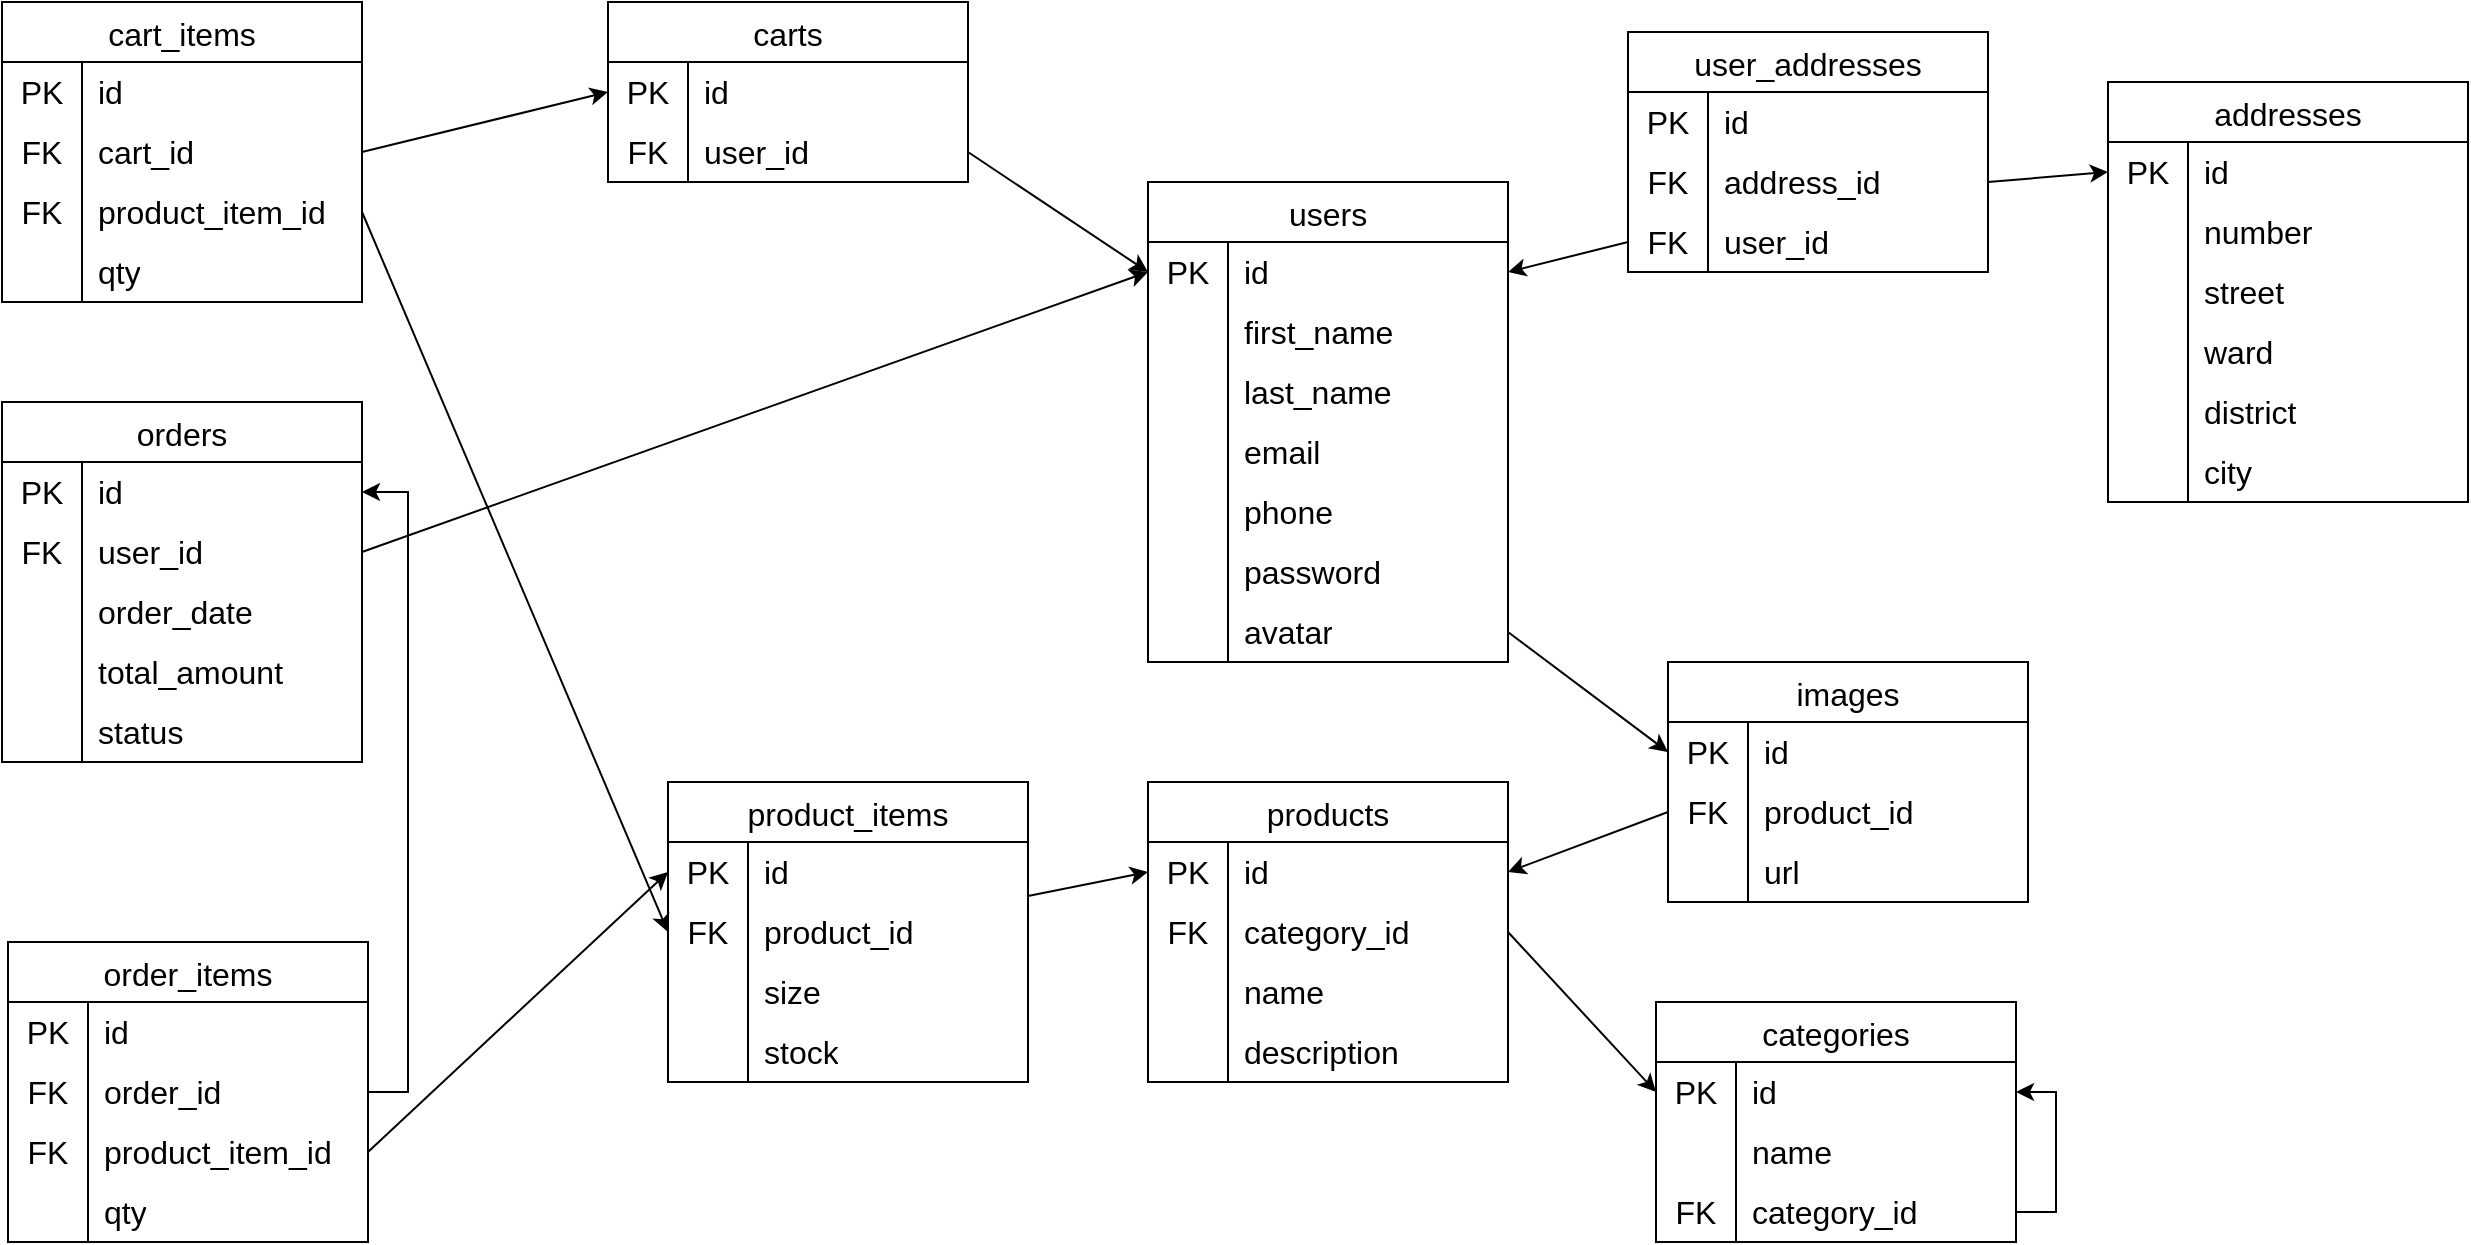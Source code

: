 <mxfile version="21.1.2" type="device">
  <diagram id="C5RBs43oDa-KdzZeNtuy" name="tiemgiaycusaigon-db">
    <mxGraphModel dx="2245" dy="828" grid="1" gridSize="10" guides="1" tooltips="1" connect="1" arrows="1" fold="1" page="1" pageScale="1" pageWidth="827" pageHeight="1169" math="0" shadow="0">
      <root>
        <mxCell id="WIyWlLk6GJQsqaUBKTNV-0" />
        <mxCell id="WIyWlLk6GJQsqaUBKTNV-1" parent="WIyWlLk6GJQsqaUBKTNV-0" />
        <mxCell id="zSzd6m9CLMh4Pw_C3AH2-0" value="users" style="shape=table;startSize=30;container=1;collapsible=0;childLayout=tableLayout;fixedRows=1;rowLines=0;fontStyle=0;strokeColor=default;fontSize=16;" parent="WIyWlLk6GJQsqaUBKTNV-1" vertex="1">
          <mxGeometry x="160" y="150" width="180" height="240" as="geometry" />
        </mxCell>
        <mxCell id="zSzd6m9CLMh4Pw_C3AH2-1" value="" style="shape=tableRow;horizontal=0;startSize=0;swimlaneHead=0;swimlaneBody=0;top=0;left=0;bottom=0;right=0;collapsible=0;dropTarget=0;fillColor=none;points=[[0,0.5],[1,0.5]];portConstraint=eastwest;strokeColor=inherit;fontSize=16;" parent="zSzd6m9CLMh4Pw_C3AH2-0" vertex="1">
          <mxGeometry y="30" width="180" height="30" as="geometry" />
        </mxCell>
        <mxCell id="zSzd6m9CLMh4Pw_C3AH2-2" value="PK" style="shape=partialRectangle;html=1;whiteSpace=wrap;connectable=0;fillColor=none;top=0;left=0;bottom=0;right=0;overflow=hidden;pointerEvents=1;strokeColor=inherit;fontSize=16;" parent="zSzd6m9CLMh4Pw_C3AH2-1" vertex="1">
          <mxGeometry width="40" height="30" as="geometry">
            <mxRectangle width="40" height="30" as="alternateBounds" />
          </mxGeometry>
        </mxCell>
        <mxCell id="zSzd6m9CLMh4Pw_C3AH2-3" value="id" style="shape=partialRectangle;html=1;whiteSpace=wrap;connectable=0;fillColor=none;top=0;left=0;bottom=0;right=0;align=left;spacingLeft=6;overflow=hidden;strokeColor=inherit;fontSize=16;" parent="zSzd6m9CLMh4Pw_C3AH2-1" vertex="1">
          <mxGeometry x="40" width="140" height="30" as="geometry">
            <mxRectangle width="140" height="30" as="alternateBounds" />
          </mxGeometry>
        </mxCell>
        <mxCell id="zSzd6m9CLMh4Pw_C3AH2-4" value="" style="shape=tableRow;horizontal=0;startSize=0;swimlaneHead=0;swimlaneBody=0;top=0;left=0;bottom=0;right=0;collapsible=0;dropTarget=0;fillColor=none;points=[[0,0.5],[1,0.5]];portConstraint=eastwest;strokeColor=inherit;fontSize=16;" parent="zSzd6m9CLMh4Pw_C3AH2-0" vertex="1">
          <mxGeometry y="60" width="180" height="30" as="geometry" />
        </mxCell>
        <mxCell id="zSzd6m9CLMh4Pw_C3AH2-5" value="" style="shape=partialRectangle;html=1;whiteSpace=wrap;connectable=0;fillColor=none;top=0;left=0;bottom=0;right=0;overflow=hidden;strokeColor=inherit;fontSize=16;" parent="zSzd6m9CLMh4Pw_C3AH2-4" vertex="1">
          <mxGeometry width="40" height="30" as="geometry">
            <mxRectangle width="40" height="30" as="alternateBounds" />
          </mxGeometry>
        </mxCell>
        <mxCell id="zSzd6m9CLMh4Pw_C3AH2-6" value="first_name" style="shape=partialRectangle;html=1;whiteSpace=wrap;connectable=0;fillColor=none;top=0;left=0;bottom=0;right=0;align=left;spacingLeft=6;overflow=hidden;strokeColor=inherit;fontSize=16;" parent="zSzd6m9CLMh4Pw_C3AH2-4" vertex="1">
          <mxGeometry x="40" width="140" height="30" as="geometry">
            <mxRectangle width="140" height="30" as="alternateBounds" />
          </mxGeometry>
        </mxCell>
        <mxCell id="zSzd6m9CLMh4Pw_C3AH2-7" value="" style="shape=tableRow;horizontal=0;startSize=0;swimlaneHead=0;swimlaneBody=0;top=0;left=0;bottom=0;right=0;collapsible=0;dropTarget=0;fillColor=none;points=[[0,0.5],[1,0.5]];portConstraint=eastwest;strokeColor=inherit;fontSize=16;" parent="zSzd6m9CLMh4Pw_C3AH2-0" vertex="1">
          <mxGeometry y="90" width="180" height="30" as="geometry" />
        </mxCell>
        <mxCell id="zSzd6m9CLMh4Pw_C3AH2-8" value="" style="shape=partialRectangle;html=1;whiteSpace=wrap;connectable=0;fillColor=none;top=0;left=0;bottom=0;right=0;overflow=hidden;strokeColor=inherit;fontSize=16;" parent="zSzd6m9CLMh4Pw_C3AH2-7" vertex="1">
          <mxGeometry width="40" height="30" as="geometry">
            <mxRectangle width="40" height="30" as="alternateBounds" />
          </mxGeometry>
        </mxCell>
        <mxCell id="zSzd6m9CLMh4Pw_C3AH2-9" value="last_name" style="shape=partialRectangle;html=1;whiteSpace=wrap;connectable=0;fillColor=none;top=0;left=0;bottom=0;right=0;align=left;spacingLeft=6;overflow=hidden;strokeColor=inherit;fontSize=16;" parent="zSzd6m9CLMh4Pw_C3AH2-7" vertex="1">
          <mxGeometry x="40" width="140" height="30" as="geometry">
            <mxRectangle width="140" height="30" as="alternateBounds" />
          </mxGeometry>
        </mxCell>
        <mxCell id="zSzd6m9CLMh4Pw_C3AH2-13" value="" style="shape=tableRow;horizontal=0;startSize=0;swimlaneHead=0;swimlaneBody=0;top=0;left=0;bottom=0;right=0;collapsible=0;dropTarget=0;fillColor=none;points=[[0,0.5],[1,0.5]];portConstraint=eastwest;strokeColor=inherit;fontSize=16;" parent="zSzd6m9CLMh4Pw_C3AH2-0" vertex="1">
          <mxGeometry y="120" width="180" height="30" as="geometry" />
        </mxCell>
        <mxCell id="zSzd6m9CLMh4Pw_C3AH2-14" value="" style="shape=partialRectangle;html=1;whiteSpace=wrap;connectable=0;fillColor=none;top=0;left=0;bottom=0;right=0;overflow=hidden;strokeColor=inherit;fontSize=16;" parent="zSzd6m9CLMh4Pw_C3AH2-13" vertex="1">
          <mxGeometry width="40" height="30" as="geometry">
            <mxRectangle width="40" height="30" as="alternateBounds" />
          </mxGeometry>
        </mxCell>
        <mxCell id="zSzd6m9CLMh4Pw_C3AH2-15" value="email" style="shape=partialRectangle;html=1;whiteSpace=wrap;connectable=0;fillColor=none;top=0;left=0;bottom=0;right=0;align=left;spacingLeft=6;overflow=hidden;strokeColor=inherit;fontSize=16;" parent="zSzd6m9CLMh4Pw_C3AH2-13" vertex="1">
          <mxGeometry x="40" width="140" height="30" as="geometry">
            <mxRectangle width="140" height="30" as="alternateBounds" />
          </mxGeometry>
        </mxCell>
        <mxCell id="zSzd6m9CLMh4Pw_C3AH2-19" value="" style="shape=tableRow;horizontal=0;startSize=0;swimlaneHead=0;swimlaneBody=0;top=0;left=0;bottom=0;right=0;collapsible=0;dropTarget=0;fillColor=none;points=[[0,0.5],[1,0.5]];portConstraint=eastwest;strokeColor=inherit;fontSize=16;" parent="zSzd6m9CLMh4Pw_C3AH2-0" vertex="1">
          <mxGeometry y="150" width="180" height="30" as="geometry" />
        </mxCell>
        <mxCell id="zSzd6m9CLMh4Pw_C3AH2-20" value="" style="shape=partialRectangle;html=1;whiteSpace=wrap;connectable=0;fillColor=none;top=0;left=0;bottom=0;right=0;overflow=hidden;strokeColor=inherit;fontSize=16;" parent="zSzd6m9CLMh4Pw_C3AH2-19" vertex="1">
          <mxGeometry width="40" height="30" as="geometry">
            <mxRectangle width="40" height="30" as="alternateBounds" />
          </mxGeometry>
        </mxCell>
        <mxCell id="zSzd6m9CLMh4Pw_C3AH2-21" value="phone" style="shape=partialRectangle;html=1;whiteSpace=wrap;connectable=0;fillColor=none;top=0;left=0;bottom=0;right=0;align=left;spacingLeft=6;overflow=hidden;strokeColor=inherit;fontSize=16;" parent="zSzd6m9CLMh4Pw_C3AH2-19" vertex="1">
          <mxGeometry x="40" width="140" height="30" as="geometry">
            <mxRectangle width="140" height="30" as="alternateBounds" />
          </mxGeometry>
        </mxCell>
        <mxCell id="zSzd6m9CLMh4Pw_C3AH2-16" value="" style="shape=tableRow;horizontal=0;startSize=0;swimlaneHead=0;swimlaneBody=0;top=0;left=0;bottom=0;right=0;collapsible=0;dropTarget=0;fillColor=none;points=[[0,0.5],[1,0.5]];portConstraint=eastwest;strokeColor=inherit;fontSize=16;" parent="zSzd6m9CLMh4Pw_C3AH2-0" vertex="1">
          <mxGeometry y="180" width="180" height="30" as="geometry" />
        </mxCell>
        <mxCell id="zSzd6m9CLMh4Pw_C3AH2-17" value="" style="shape=partialRectangle;html=1;whiteSpace=wrap;connectable=0;fillColor=none;top=0;left=0;bottom=0;right=0;overflow=hidden;strokeColor=inherit;fontSize=16;" parent="zSzd6m9CLMh4Pw_C3AH2-16" vertex="1">
          <mxGeometry width="40" height="30" as="geometry">
            <mxRectangle width="40" height="30" as="alternateBounds" />
          </mxGeometry>
        </mxCell>
        <mxCell id="zSzd6m9CLMh4Pw_C3AH2-18" value="password" style="shape=partialRectangle;html=1;whiteSpace=wrap;connectable=0;fillColor=none;top=0;left=0;bottom=0;right=0;align=left;spacingLeft=6;overflow=hidden;strokeColor=inherit;fontSize=16;" parent="zSzd6m9CLMh4Pw_C3AH2-16" vertex="1">
          <mxGeometry x="40" width="140" height="30" as="geometry">
            <mxRectangle width="140" height="30" as="alternateBounds" />
          </mxGeometry>
        </mxCell>
        <mxCell id="UZ-92tRxNjhwrNRrTHZ9-38" value="" style="shape=tableRow;horizontal=0;startSize=0;swimlaneHead=0;swimlaneBody=0;top=0;left=0;bottom=0;right=0;collapsible=0;dropTarget=0;fillColor=none;points=[[0,0.5],[1,0.5]];portConstraint=eastwest;strokeColor=inherit;fontSize=16;" vertex="1" parent="zSzd6m9CLMh4Pw_C3AH2-0">
          <mxGeometry y="210" width="180" height="30" as="geometry" />
        </mxCell>
        <mxCell id="UZ-92tRxNjhwrNRrTHZ9-39" value="" style="shape=partialRectangle;html=1;whiteSpace=wrap;connectable=0;fillColor=none;top=0;left=0;bottom=0;right=0;overflow=hidden;strokeColor=inherit;fontSize=16;" vertex="1" parent="UZ-92tRxNjhwrNRrTHZ9-38">
          <mxGeometry width="40" height="30" as="geometry">
            <mxRectangle width="40" height="30" as="alternateBounds" />
          </mxGeometry>
        </mxCell>
        <mxCell id="UZ-92tRxNjhwrNRrTHZ9-40" value="avatar" style="shape=partialRectangle;html=1;whiteSpace=wrap;connectable=0;fillColor=none;top=0;left=0;bottom=0;right=0;align=left;spacingLeft=6;overflow=hidden;strokeColor=inherit;fontSize=16;" vertex="1" parent="UZ-92tRxNjhwrNRrTHZ9-38">
          <mxGeometry x="40" width="140" height="30" as="geometry">
            <mxRectangle width="140" height="30" as="alternateBounds" />
          </mxGeometry>
        </mxCell>
        <mxCell id="zSzd6m9CLMh4Pw_C3AH2-22" value="addresses" style="shape=table;startSize=30;container=1;collapsible=0;childLayout=tableLayout;fixedRows=1;rowLines=0;fontStyle=0;strokeColor=default;fontSize=16;" parent="WIyWlLk6GJQsqaUBKTNV-1" vertex="1">
          <mxGeometry x="640" y="100" width="180" height="210" as="geometry" />
        </mxCell>
        <mxCell id="zSzd6m9CLMh4Pw_C3AH2-23" value="" style="shape=tableRow;horizontal=0;startSize=0;swimlaneHead=0;swimlaneBody=0;top=0;left=0;bottom=0;right=0;collapsible=0;dropTarget=0;fillColor=none;points=[[0,0.5],[1,0.5]];portConstraint=eastwest;strokeColor=inherit;fontSize=16;" parent="zSzd6m9CLMh4Pw_C3AH2-22" vertex="1">
          <mxGeometry y="30" width="180" height="30" as="geometry" />
        </mxCell>
        <mxCell id="zSzd6m9CLMh4Pw_C3AH2-24" value="PK" style="shape=partialRectangle;html=1;whiteSpace=wrap;connectable=0;fillColor=none;top=0;left=0;bottom=0;right=0;overflow=hidden;pointerEvents=1;strokeColor=inherit;fontSize=16;" parent="zSzd6m9CLMh4Pw_C3AH2-23" vertex="1">
          <mxGeometry width="40" height="30" as="geometry">
            <mxRectangle width="40" height="30" as="alternateBounds" />
          </mxGeometry>
        </mxCell>
        <mxCell id="zSzd6m9CLMh4Pw_C3AH2-25" value="id" style="shape=partialRectangle;html=1;whiteSpace=wrap;connectable=0;fillColor=none;top=0;left=0;bottom=0;right=0;align=left;spacingLeft=6;overflow=hidden;strokeColor=inherit;fontSize=16;" parent="zSzd6m9CLMh4Pw_C3AH2-23" vertex="1">
          <mxGeometry x="40" width="140" height="30" as="geometry">
            <mxRectangle width="140" height="30" as="alternateBounds" />
          </mxGeometry>
        </mxCell>
        <mxCell id="zSzd6m9CLMh4Pw_C3AH2-26" value="" style="shape=tableRow;horizontal=0;startSize=0;swimlaneHead=0;swimlaneBody=0;top=0;left=0;bottom=0;right=0;collapsible=0;dropTarget=0;fillColor=none;points=[[0,0.5],[1,0.5]];portConstraint=eastwest;strokeColor=inherit;fontSize=16;" parent="zSzd6m9CLMh4Pw_C3AH2-22" vertex="1">
          <mxGeometry y="60" width="180" height="30" as="geometry" />
        </mxCell>
        <mxCell id="zSzd6m9CLMh4Pw_C3AH2-27" value="" style="shape=partialRectangle;html=1;whiteSpace=wrap;connectable=0;fillColor=none;top=0;left=0;bottom=0;right=0;overflow=hidden;strokeColor=inherit;fontSize=16;" parent="zSzd6m9CLMh4Pw_C3AH2-26" vertex="1">
          <mxGeometry width="40" height="30" as="geometry">
            <mxRectangle width="40" height="30" as="alternateBounds" />
          </mxGeometry>
        </mxCell>
        <mxCell id="zSzd6m9CLMh4Pw_C3AH2-28" value="number" style="shape=partialRectangle;html=1;whiteSpace=wrap;connectable=0;fillColor=none;top=0;left=0;bottom=0;right=0;align=left;spacingLeft=6;overflow=hidden;strokeColor=inherit;fontSize=16;" parent="zSzd6m9CLMh4Pw_C3AH2-26" vertex="1">
          <mxGeometry x="40" width="140" height="30" as="geometry">
            <mxRectangle width="140" height="30" as="alternateBounds" />
          </mxGeometry>
        </mxCell>
        <mxCell id="zSzd6m9CLMh4Pw_C3AH2-29" value="" style="shape=tableRow;horizontal=0;startSize=0;swimlaneHead=0;swimlaneBody=0;top=0;left=0;bottom=0;right=0;collapsible=0;dropTarget=0;fillColor=none;points=[[0,0.5],[1,0.5]];portConstraint=eastwest;strokeColor=inherit;fontSize=16;" parent="zSzd6m9CLMh4Pw_C3AH2-22" vertex="1">
          <mxGeometry y="90" width="180" height="30" as="geometry" />
        </mxCell>
        <mxCell id="zSzd6m9CLMh4Pw_C3AH2-30" value="" style="shape=partialRectangle;html=1;whiteSpace=wrap;connectable=0;fillColor=none;top=0;left=0;bottom=0;right=0;overflow=hidden;strokeColor=inherit;fontSize=16;" parent="zSzd6m9CLMh4Pw_C3AH2-29" vertex="1">
          <mxGeometry width="40" height="30" as="geometry">
            <mxRectangle width="40" height="30" as="alternateBounds" />
          </mxGeometry>
        </mxCell>
        <mxCell id="zSzd6m9CLMh4Pw_C3AH2-31" value="street" style="shape=partialRectangle;html=1;whiteSpace=wrap;connectable=0;fillColor=none;top=0;left=0;bottom=0;right=0;align=left;spacingLeft=6;overflow=hidden;strokeColor=inherit;fontSize=16;" parent="zSzd6m9CLMh4Pw_C3AH2-29" vertex="1">
          <mxGeometry x="40" width="140" height="30" as="geometry">
            <mxRectangle width="140" height="30" as="alternateBounds" />
          </mxGeometry>
        </mxCell>
        <mxCell id="zSzd6m9CLMh4Pw_C3AH2-32" value="" style="shape=tableRow;horizontal=0;startSize=0;swimlaneHead=0;swimlaneBody=0;top=0;left=0;bottom=0;right=0;collapsible=0;dropTarget=0;fillColor=none;points=[[0,0.5],[1,0.5]];portConstraint=eastwest;strokeColor=inherit;fontSize=16;" parent="zSzd6m9CLMh4Pw_C3AH2-22" vertex="1">
          <mxGeometry y="120" width="180" height="30" as="geometry" />
        </mxCell>
        <mxCell id="zSzd6m9CLMh4Pw_C3AH2-33" value="" style="shape=partialRectangle;html=1;whiteSpace=wrap;connectable=0;fillColor=none;top=0;left=0;bottom=0;right=0;overflow=hidden;strokeColor=inherit;fontSize=16;" parent="zSzd6m9CLMh4Pw_C3AH2-32" vertex="1">
          <mxGeometry width="40" height="30" as="geometry">
            <mxRectangle width="40" height="30" as="alternateBounds" />
          </mxGeometry>
        </mxCell>
        <mxCell id="zSzd6m9CLMh4Pw_C3AH2-34" value="ward" style="shape=partialRectangle;html=1;whiteSpace=wrap;connectable=0;fillColor=none;top=0;left=0;bottom=0;right=0;align=left;spacingLeft=6;overflow=hidden;strokeColor=inherit;fontSize=16;" parent="zSzd6m9CLMh4Pw_C3AH2-32" vertex="1">
          <mxGeometry x="40" width="140" height="30" as="geometry">
            <mxRectangle width="140" height="30" as="alternateBounds" />
          </mxGeometry>
        </mxCell>
        <mxCell id="zSzd6m9CLMh4Pw_C3AH2-35" value="" style="shape=tableRow;horizontal=0;startSize=0;swimlaneHead=0;swimlaneBody=0;top=0;left=0;bottom=0;right=0;collapsible=0;dropTarget=0;fillColor=none;points=[[0,0.5],[1,0.5]];portConstraint=eastwest;strokeColor=inherit;fontSize=16;" parent="zSzd6m9CLMh4Pw_C3AH2-22" vertex="1">
          <mxGeometry y="150" width="180" height="30" as="geometry" />
        </mxCell>
        <mxCell id="zSzd6m9CLMh4Pw_C3AH2-36" value="" style="shape=partialRectangle;html=1;whiteSpace=wrap;connectable=0;fillColor=none;top=0;left=0;bottom=0;right=0;overflow=hidden;strokeColor=inherit;fontSize=16;" parent="zSzd6m9CLMh4Pw_C3AH2-35" vertex="1">
          <mxGeometry width="40" height="30" as="geometry">
            <mxRectangle width="40" height="30" as="alternateBounds" />
          </mxGeometry>
        </mxCell>
        <mxCell id="zSzd6m9CLMh4Pw_C3AH2-37" value="district" style="shape=partialRectangle;html=1;whiteSpace=wrap;connectable=0;fillColor=none;top=0;left=0;bottom=0;right=0;align=left;spacingLeft=6;overflow=hidden;strokeColor=inherit;fontSize=16;" parent="zSzd6m9CLMh4Pw_C3AH2-35" vertex="1">
          <mxGeometry x="40" width="140" height="30" as="geometry">
            <mxRectangle width="140" height="30" as="alternateBounds" />
          </mxGeometry>
        </mxCell>
        <mxCell id="zSzd6m9CLMh4Pw_C3AH2-38" value="" style="shape=tableRow;horizontal=0;startSize=0;swimlaneHead=0;swimlaneBody=0;top=0;left=0;bottom=0;right=0;collapsible=0;dropTarget=0;fillColor=none;points=[[0,0.5],[1,0.5]];portConstraint=eastwest;strokeColor=inherit;fontSize=16;" parent="zSzd6m9CLMh4Pw_C3AH2-22" vertex="1">
          <mxGeometry y="180" width="180" height="30" as="geometry" />
        </mxCell>
        <mxCell id="zSzd6m9CLMh4Pw_C3AH2-39" value="" style="shape=partialRectangle;html=1;whiteSpace=wrap;connectable=0;fillColor=none;top=0;left=0;bottom=0;right=0;overflow=hidden;strokeColor=inherit;fontSize=16;" parent="zSzd6m9CLMh4Pw_C3AH2-38" vertex="1">
          <mxGeometry width="40" height="30" as="geometry">
            <mxRectangle width="40" height="30" as="alternateBounds" />
          </mxGeometry>
        </mxCell>
        <mxCell id="zSzd6m9CLMh4Pw_C3AH2-40" value="city" style="shape=partialRectangle;html=1;whiteSpace=wrap;connectable=0;fillColor=none;top=0;left=0;bottom=0;right=0;align=left;spacingLeft=6;overflow=hidden;strokeColor=inherit;fontSize=16;" parent="zSzd6m9CLMh4Pw_C3AH2-38" vertex="1">
          <mxGeometry x="40" width="140" height="30" as="geometry">
            <mxRectangle width="140" height="30" as="alternateBounds" />
          </mxGeometry>
        </mxCell>
        <mxCell id="zSzd6m9CLMh4Pw_C3AH2-211" style="edgeStyle=orthogonalEdgeStyle;rounded=0;orthogonalLoop=1;jettySize=auto;html=1;entryX=1;entryY=0.5;entryDx=0;entryDy=0;" parent="WIyWlLk6GJQsqaUBKTNV-1" source="zSzd6m9CLMh4Pw_C3AH2-102" target="zSzd6m9CLMh4Pw_C3AH2-96" edge="1">
          <mxGeometry relative="1" as="geometry">
            <Array as="points">
              <mxPoint x="614" y="665" />
              <mxPoint x="614" y="605" />
            </Array>
          </mxGeometry>
        </mxCell>
        <mxCell id="zSzd6m9CLMh4Pw_C3AH2-44" value="user_addresses" style="shape=table;startSize=30;container=1;collapsible=0;childLayout=tableLayout;fixedRows=1;rowLines=0;fontStyle=0;strokeColor=default;fontSize=16;" parent="WIyWlLk6GJQsqaUBKTNV-1" vertex="1">
          <mxGeometry x="400" y="75" width="180" height="120" as="geometry" />
        </mxCell>
        <mxCell id="zSzd6m9CLMh4Pw_C3AH2-45" value="" style="shape=tableRow;horizontal=0;startSize=0;swimlaneHead=0;swimlaneBody=0;top=0;left=0;bottom=0;right=0;collapsible=0;dropTarget=0;fillColor=none;points=[[0,0.5],[1,0.5]];portConstraint=eastwest;strokeColor=inherit;fontSize=16;" parent="zSzd6m9CLMh4Pw_C3AH2-44" vertex="1">
          <mxGeometry y="30" width="180" height="30" as="geometry" />
        </mxCell>
        <mxCell id="zSzd6m9CLMh4Pw_C3AH2-46" value="PK" style="shape=partialRectangle;html=1;whiteSpace=wrap;connectable=0;fillColor=none;top=0;left=0;bottom=0;right=0;overflow=hidden;pointerEvents=1;strokeColor=inherit;fontSize=16;" parent="zSzd6m9CLMh4Pw_C3AH2-45" vertex="1">
          <mxGeometry width="40" height="30" as="geometry">
            <mxRectangle width="40" height="30" as="alternateBounds" />
          </mxGeometry>
        </mxCell>
        <mxCell id="zSzd6m9CLMh4Pw_C3AH2-47" value="id" style="shape=partialRectangle;html=1;whiteSpace=wrap;connectable=0;fillColor=none;top=0;left=0;bottom=0;right=0;align=left;spacingLeft=6;overflow=hidden;strokeColor=inherit;fontSize=16;" parent="zSzd6m9CLMh4Pw_C3AH2-45" vertex="1">
          <mxGeometry x="40" width="140" height="30" as="geometry">
            <mxRectangle width="140" height="30" as="alternateBounds" />
          </mxGeometry>
        </mxCell>
        <mxCell id="zSzd6m9CLMh4Pw_C3AH2-51" value="" style="shape=tableRow;horizontal=0;startSize=0;swimlaneHead=0;swimlaneBody=0;top=0;left=0;bottom=0;right=0;collapsible=0;dropTarget=0;fillColor=none;points=[[0,0.5],[1,0.5]];portConstraint=eastwest;strokeColor=inherit;fontSize=16;" parent="zSzd6m9CLMh4Pw_C3AH2-44" vertex="1">
          <mxGeometry y="60" width="180" height="30" as="geometry" />
        </mxCell>
        <mxCell id="zSzd6m9CLMh4Pw_C3AH2-52" value="FK" style="shape=partialRectangle;html=1;whiteSpace=wrap;connectable=0;fillColor=none;top=0;left=0;bottom=0;right=0;overflow=hidden;strokeColor=inherit;fontSize=16;" parent="zSzd6m9CLMh4Pw_C3AH2-51" vertex="1">
          <mxGeometry width="40" height="30" as="geometry">
            <mxRectangle width="40" height="30" as="alternateBounds" />
          </mxGeometry>
        </mxCell>
        <mxCell id="zSzd6m9CLMh4Pw_C3AH2-53" value="address_id" style="shape=partialRectangle;html=1;whiteSpace=wrap;connectable=0;fillColor=none;top=0;left=0;bottom=0;right=0;align=left;spacingLeft=6;overflow=hidden;strokeColor=inherit;fontSize=16;" parent="zSzd6m9CLMh4Pw_C3AH2-51" vertex="1">
          <mxGeometry x="40" width="140" height="30" as="geometry">
            <mxRectangle width="140" height="30" as="alternateBounds" />
          </mxGeometry>
        </mxCell>
        <mxCell id="zSzd6m9CLMh4Pw_C3AH2-48" value="" style="shape=tableRow;horizontal=0;startSize=0;swimlaneHead=0;swimlaneBody=0;top=0;left=0;bottom=0;right=0;collapsible=0;dropTarget=0;fillColor=none;points=[[0,0.5],[1,0.5]];portConstraint=eastwest;strokeColor=inherit;fontSize=16;" parent="zSzd6m9CLMh4Pw_C3AH2-44" vertex="1">
          <mxGeometry y="90" width="180" height="30" as="geometry" />
        </mxCell>
        <mxCell id="zSzd6m9CLMh4Pw_C3AH2-49" value="FK" style="shape=partialRectangle;html=1;whiteSpace=wrap;connectable=0;fillColor=none;top=0;left=0;bottom=0;right=0;overflow=hidden;strokeColor=inherit;fontSize=16;" parent="zSzd6m9CLMh4Pw_C3AH2-48" vertex="1">
          <mxGeometry width="40" height="30" as="geometry">
            <mxRectangle width="40" height="30" as="alternateBounds" />
          </mxGeometry>
        </mxCell>
        <mxCell id="zSzd6m9CLMh4Pw_C3AH2-50" value="user_id" style="shape=partialRectangle;html=1;whiteSpace=wrap;connectable=0;fillColor=none;top=0;left=0;bottom=0;right=0;align=left;spacingLeft=6;overflow=hidden;strokeColor=inherit;fontSize=16;" parent="zSzd6m9CLMh4Pw_C3AH2-48" vertex="1">
          <mxGeometry x="40" width="140" height="30" as="geometry">
            <mxRectangle width="140" height="30" as="alternateBounds" />
          </mxGeometry>
        </mxCell>
        <mxCell id="zSzd6m9CLMh4Pw_C3AH2-63" value="carts" style="shape=table;startSize=30;container=1;collapsible=0;childLayout=tableLayout;fixedRows=1;rowLines=0;fontStyle=0;strokeColor=default;fontSize=16;" parent="WIyWlLk6GJQsqaUBKTNV-1" vertex="1">
          <mxGeometry x="-110" y="60" width="180" height="90" as="geometry" />
        </mxCell>
        <mxCell id="zSzd6m9CLMh4Pw_C3AH2-64" value="" style="shape=tableRow;horizontal=0;startSize=0;swimlaneHead=0;swimlaneBody=0;top=0;left=0;bottom=0;right=0;collapsible=0;dropTarget=0;fillColor=none;points=[[0,0.5],[1,0.5]];portConstraint=eastwest;strokeColor=inherit;fontSize=16;" parent="zSzd6m9CLMh4Pw_C3AH2-63" vertex="1">
          <mxGeometry y="30" width="180" height="30" as="geometry" />
        </mxCell>
        <mxCell id="zSzd6m9CLMh4Pw_C3AH2-65" value="PK" style="shape=partialRectangle;html=1;whiteSpace=wrap;connectable=0;fillColor=none;top=0;left=0;bottom=0;right=0;overflow=hidden;pointerEvents=1;strokeColor=inherit;fontSize=16;" parent="zSzd6m9CLMh4Pw_C3AH2-64" vertex="1">
          <mxGeometry width="40" height="30" as="geometry">
            <mxRectangle width="40" height="30" as="alternateBounds" />
          </mxGeometry>
        </mxCell>
        <mxCell id="zSzd6m9CLMh4Pw_C3AH2-66" value="id" style="shape=partialRectangle;html=1;whiteSpace=wrap;connectable=0;fillColor=none;top=0;left=0;bottom=0;right=0;align=left;spacingLeft=6;overflow=hidden;strokeColor=inherit;fontSize=16;" parent="zSzd6m9CLMh4Pw_C3AH2-64" vertex="1">
          <mxGeometry x="40" width="140" height="30" as="geometry">
            <mxRectangle width="140" height="30" as="alternateBounds" />
          </mxGeometry>
        </mxCell>
        <mxCell id="zSzd6m9CLMh4Pw_C3AH2-67" value="" style="shape=tableRow;horizontal=0;startSize=0;swimlaneHead=0;swimlaneBody=0;top=0;left=0;bottom=0;right=0;collapsible=0;dropTarget=0;fillColor=none;points=[[0,0.5],[1,0.5]];portConstraint=eastwest;strokeColor=inherit;fontSize=16;" parent="zSzd6m9CLMh4Pw_C3AH2-63" vertex="1">
          <mxGeometry y="60" width="180" height="30" as="geometry" />
        </mxCell>
        <mxCell id="zSzd6m9CLMh4Pw_C3AH2-68" value="FK" style="shape=partialRectangle;html=1;whiteSpace=wrap;connectable=0;fillColor=none;top=0;left=0;bottom=0;right=0;overflow=hidden;strokeColor=inherit;fontSize=16;" parent="zSzd6m9CLMh4Pw_C3AH2-67" vertex="1">
          <mxGeometry width="40" height="30" as="geometry">
            <mxRectangle width="40" height="30" as="alternateBounds" />
          </mxGeometry>
        </mxCell>
        <mxCell id="zSzd6m9CLMh4Pw_C3AH2-69" value="user_id" style="shape=partialRectangle;html=1;whiteSpace=wrap;connectable=0;fillColor=none;top=0;left=0;bottom=0;right=0;align=left;spacingLeft=6;overflow=hidden;strokeColor=inherit;fontSize=16;" parent="zSzd6m9CLMh4Pw_C3AH2-67" vertex="1">
          <mxGeometry x="40" width="140" height="30" as="geometry">
            <mxRectangle width="140" height="30" as="alternateBounds" />
          </mxGeometry>
        </mxCell>
        <mxCell id="zSzd6m9CLMh4Pw_C3AH2-85" value="cart_items" style="shape=table;startSize=30;container=1;collapsible=0;childLayout=tableLayout;fixedRows=1;rowLines=0;fontStyle=0;strokeColor=default;fontSize=16;" parent="WIyWlLk6GJQsqaUBKTNV-1" vertex="1">
          <mxGeometry x="-413" y="60" width="180" height="150" as="geometry" />
        </mxCell>
        <mxCell id="zSzd6m9CLMh4Pw_C3AH2-86" value="" style="shape=tableRow;horizontal=0;startSize=0;swimlaneHead=0;swimlaneBody=0;top=0;left=0;bottom=0;right=0;collapsible=0;dropTarget=0;fillColor=none;points=[[0,0.5],[1,0.5]];portConstraint=eastwest;strokeColor=inherit;fontSize=16;" parent="zSzd6m9CLMh4Pw_C3AH2-85" vertex="1">
          <mxGeometry y="30" width="180" height="30" as="geometry" />
        </mxCell>
        <mxCell id="zSzd6m9CLMh4Pw_C3AH2-87" value="PK" style="shape=partialRectangle;html=1;whiteSpace=wrap;connectable=0;fillColor=none;top=0;left=0;bottom=0;right=0;overflow=hidden;pointerEvents=1;strokeColor=inherit;fontSize=16;" parent="zSzd6m9CLMh4Pw_C3AH2-86" vertex="1">
          <mxGeometry width="40" height="30" as="geometry">
            <mxRectangle width="40" height="30" as="alternateBounds" />
          </mxGeometry>
        </mxCell>
        <mxCell id="zSzd6m9CLMh4Pw_C3AH2-88" value="id" style="shape=partialRectangle;html=1;whiteSpace=wrap;connectable=0;fillColor=none;top=0;left=0;bottom=0;right=0;align=left;spacingLeft=6;overflow=hidden;strokeColor=inherit;fontSize=16;" parent="zSzd6m9CLMh4Pw_C3AH2-86" vertex="1">
          <mxGeometry x="40" width="140" height="30" as="geometry">
            <mxRectangle width="140" height="30" as="alternateBounds" />
          </mxGeometry>
        </mxCell>
        <mxCell id="zSzd6m9CLMh4Pw_C3AH2-207" value="" style="shape=tableRow;horizontal=0;startSize=0;swimlaneHead=0;swimlaneBody=0;top=0;left=0;bottom=0;right=0;collapsible=0;dropTarget=0;fillColor=none;points=[[0,0.5],[1,0.5]];portConstraint=eastwest;strokeColor=inherit;fontSize=16;" parent="zSzd6m9CLMh4Pw_C3AH2-85" vertex="1">
          <mxGeometry y="60" width="180" height="30" as="geometry" />
        </mxCell>
        <mxCell id="zSzd6m9CLMh4Pw_C3AH2-208" value="FK" style="shape=partialRectangle;html=1;whiteSpace=wrap;connectable=0;fillColor=none;top=0;left=0;bottom=0;right=0;overflow=hidden;strokeColor=inherit;fontSize=16;" parent="zSzd6m9CLMh4Pw_C3AH2-207" vertex="1">
          <mxGeometry width="40" height="30" as="geometry">
            <mxRectangle width="40" height="30" as="alternateBounds" />
          </mxGeometry>
        </mxCell>
        <mxCell id="zSzd6m9CLMh4Pw_C3AH2-209" value="cart_id" style="shape=partialRectangle;html=1;whiteSpace=wrap;connectable=0;fillColor=none;top=0;left=0;bottom=0;right=0;align=left;spacingLeft=6;overflow=hidden;strokeColor=inherit;fontSize=16;" parent="zSzd6m9CLMh4Pw_C3AH2-207" vertex="1">
          <mxGeometry x="40" width="140" height="30" as="geometry">
            <mxRectangle width="140" height="30" as="alternateBounds" />
          </mxGeometry>
        </mxCell>
        <mxCell id="zSzd6m9CLMh4Pw_C3AH2-89" value="" style="shape=tableRow;horizontal=0;startSize=0;swimlaneHead=0;swimlaneBody=0;top=0;left=0;bottom=0;right=0;collapsible=0;dropTarget=0;fillColor=none;points=[[0,0.5],[1,0.5]];portConstraint=eastwest;strokeColor=inherit;fontSize=16;" parent="zSzd6m9CLMh4Pw_C3AH2-85" vertex="1">
          <mxGeometry y="90" width="180" height="30" as="geometry" />
        </mxCell>
        <mxCell id="zSzd6m9CLMh4Pw_C3AH2-90" value="FK" style="shape=partialRectangle;html=1;whiteSpace=wrap;connectable=0;fillColor=none;top=0;left=0;bottom=0;right=0;overflow=hidden;strokeColor=inherit;fontSize=16;" parent="zSzd6m9CLMh4Pw_C3AH2-89" vertex="1">
          <mxGeometry width="40" height="30" as="geometry">
            <mxRectangle width="40" height="30" as="alternateBounds" />
          </mxGeometry>
        </mxCell>
        <mxCell id="zSzd6m9CLMh4Pw_C3AH2-91" value="product_item_id" style="shape=partialRectangle;html=1;whiteSpace=wrap;connectable=0;fillColor=none;top=0;left=0;bottom=0;right=0;align=left;spacingLeft=6;overflow=hidden;strokeColor=inherit;fontSize=16;" parent="zSzd6m9CLMh4Pw_C3AH2-89" vertex="1">
          <mxGeometry x="40" width="140" height="30" as="geometry">
            <mxRectangle width="140" height="30" as="alternateBounds" />
          </mxGeometry>
        </mxCell>
        <mxCell id="zSzd6m9CLMh4Pw_C3AH2-92" value="" style="shape=tableRow;horizontal=0;startSize=0;swimlaneHead=0;swimlaneBody=0;top=0;left=0;bottom=0;right=0;collapsible=0;dropTarget=0;fillColor=none;points=[[0,0.5],[1,0.5]];portConstraint=eastwest;strokeColor=inherit;fontSize=16;" parent="zSzd6m9CLMh4Pw_C3AH2-85" vertex="1">
          <mxGeometry y="120" width="180" height="30" as="geometry" />
        </mxCell>
        <mxCell id="zSzd6m9CLMh4Pw_C3AH2-93" value="" style="shape=partialRectangle;html=1;whiteSpace=wrap;connectable=0;fillColor=none;top=0;left=0;bottom=0;right=0;overflow=hidden;strokeColor=inherit;fontSize=16;" parent="zSzd6m9CLMh4Pw_C3AH2-92" vertex="1">
          <mxGeometry width="40" height="30" as="geometry">
            <mxRectangle width="40" height="30" as="alternateBounds" />
          </mxGeometry>
        </mxCell>
        <mxCell id="zSzd6m9CLMh4Pw_C3AH2-94" value="qty" style="shape=partialRectangle;html=1;whiteSpace=wrap;connectable=0;fillColor=none;top=0;left=0;bottom=0;right=0;align=left;spacingLeft=6;overflow=hidden;strokeColor=inherit;fontSize=16;" parent="zSzd6m9CLMh4Pw_C3AH2-92" vertex="1">
          <mxGeometry x="40" width="140" height="30" as="geometry">
            <mxRectangle width="140" height="30" as="alternateBounds" />
          </mxGeometry>
        </mxCell>
        <mxCell id="zSzd6m9CLMh4Pw_C3AH2-95" value="categories" style="shape=table;startSize=30;container=1;collapsible=0;childLayout=tableLayout;fixedRows=1;rowLines=0;fontStyle=0;strokeColor=default;fontSize=16;" parent="WIyWlLk6GJQsqaUBKTNV-1" vertex="1">
          <mxGeometry x="414" y="560" width="180" height="120" as="geometry" />
        </mxCell>
        <mxCell id="zSzd6m9CLMh4Pw_C3AH2-96" value="" style="shape=tableRow;horizontal=0;startSize=0;swimlaneHead=0;swimlaneBody=0;top=0;left=0;bottom=0;right=0;collapsible=0;dropTarget=0;fillColor=none;points=[[0,0.5],[1,0.5]];portConstraint=eastwest;strokeColor=inherit;fontSize=16;" parent="zSzd6m9CLMh4Pw_C3AH2-95" vertex="1">
          <mxGeometry y="30" width="180" height="30" as="geometry" />
        </mxCell>
        <mxCell id="zSzd6m9CLMh4Pw_C3AH2-97" value="PK" style="shape=partialRectangle;html=1;whiteSpace=wrap;connectable=0;fillColor=none;top=0;left=0;bottom=0;right=0;overflow=hidden;pointerEvents=1;strokeColor=inherit;fontSize=16;" parent="zSzd6m9CLMh4Pw_C3AH2-96" vertex="1">
          <mxGeometry width="40" height="30" as="geometry">
            <mxRectangle width="40" height="30" as="alternateBounds" />
          </mxGeometry>
        </mxCell>
        <mxCell id="zSzd6m9CLMh4Pw_C3AH2-98" value="id" style="shape=partialRectangle;html=1;whiteSpace=wrap;connectable=0;fillColor=none;top=0;left=0;bottom=0;right=0;align=left;spacingLeft=6;overflow=hidden;strokeColor=inherit;fontSize=16;" parent="zSzd6m9CLMh4Pw_C3AH2-96" vertex="1">
          <mxGeometry x="40" width="140" height="30" as="geometry">
            <mxRectangle width="140" height="30" as="alternateBounds" />
          </mxGeometry>
        </mxCell>
        <mxCell id="zSzd6m9CLMh4Pw_C3AH2-99" value="" style="shape=tableRow;horizontal=0;startSize=0;swimlaneHead=0;swimlaneBody=0;top=0;left=0;bottom=0;right=0;collapsible=0;dropTarget=0;fillColor=none;points=[[0,0.5],[1,0.5]];portConstraint=eastwest;strokeColor=inherit;fontSize=16;" parent="zSzd6m9CLMh4Pw_C3AH2-95" vertex="1">
          <mxGeometry y="60" width="180" height="30" as="geometry" />
        </mxCell>
        <mxCell id="zSzd6m9CLMh4Pw_C3AH2-100" value="" style="shape=partialRectangle;html=1;whiteSpace=wrap;connectable=0;fillColor=none;top=0;left=0;bottom=0;right=0;overflow=hidden;strokeColor=inherit;fontSize=16;" parent="zSzd6m9CLMh4Pw_C3AH2-99" vertex="1">
          <mxGeometry width="40" height="30" as="geometry">
            <mxRectangle width="40" height="30" as="alternateBounds" />
          </mxGeometry>
        </mxCell>
        <mxCell id="zSzd6m9CLMh4Pw_C3AH2-101" value="name" style="shape=partialRectangle;html=1;whiteSpace=wrap;connectable=0;fillColor=none;top=0;left=0;bottom=0;right=0;align=left;spacingLeft=6;overflow=hidden;strokeColor=inherit;fontSize=16;" parent="zSzd6m9CLMh4Pw_C3AH2-99" vertex="1">
          <mxGeometry x="40" width="140" height="30" as="geometry">
            <mxRectangle width="140" height="30" as="alternateBounds" />
          </mxGeometry>
        </mxCell>
        <mxCell id="zSzd6m9CLMh4Pw_C3AH2-102" value="" style="shape=tableRow;horizontal=0;startSize=0;swimlaneHead=0;swimlaneBody=0;top=0;left=0;bottom=0;right=0;collapsible=0;dropTarget=0;fillColor=none;points=[[0,0.5],[1,0.5]];portConstraint=eastwest;strokeColor=inherit;fontSize=16;" parent="zSzd6m9CLMh4Pw_C3AH2-95" vertex="1">
          <mxGeometry y="90" width="180" height="30" as="geometry" />
        </mxCell>
        <mxCell id="zSzd6m9CLMh4Pw_C3AH2-103" value="FK" style="shape=partialRectangle;html=1;whiteSpace=wrap;connectable=0;fillColor=none;top=0;left=0;bottom=0;right=0;overflow=hidden;strokeColor=inherit;fontSize=16;" parent="zSzd6m9CLMh4Pw_C3AH2-102" vertex="1">
          <mxGeometry width="40" height="30" as="geometry">
            <mxRectangle width="40" height="30" as="alternateBounds" />
          </mxGeometry>
        </mxCell>
        <mxCell id="zSzd6m9CLMh4Pw_C3AH2-104" value="category_id" style="shape=partialRectangle;html=1;whiteSpace=wrap;connectable=0;fillColor=none;top=0;left=0;bottom=0;right=0;align=left;spacingLeft=6;overflow=hidden;strokeColor=inherit;fontSize=16;" parent="zSzd6m9CLMh4Pw_C3AH2-102" vertex="1">
          <mxGeometry x="40" width="140" height="30" as="geometry">
            <mxRectangle width="140" height="30" as="alternateBounds" />
          </mxGeometry>
        </mxCell>
        <mxCell id="zSzd6m9CLMh4Pw_C3AH2-105" value="products" style="shape=table;startSize=30;container=1;collapsible=0;childLayout=tableLayout;fixedRows=1;rowLines=0;fontStyle=0;strokeColor=default;fontSize=16;" parent="WIyWlLk6GJQsqaUBKTNV-1" vertex="1">
          <mxGeometry x="160" y="450" width="180" height="150" as="geometry" />
        </mxCell>
        <mxCell id="zSzd6m9CLMh4Pw_C3AH2-106" value="" style="shape=tableRow;horizontal=0;startSize=0;swimlaneHead=0;swimlaneBody=0;top=0;left=0;bottom=0;right=0;collapsible=0;dropTarget=0;fillColor=none;points=[[0,0.5],[1,0.5]];portConstraint=eastwest;strokeColor=inherit;fontSize=16;" parent="zSzd6m9CLMh4Pw_C3AH2-105" vertex="1">
          <mxGeometry y="30" width="180" height="30" as="geometry" />
        </mxCell>
        <mxCell id="zSzd6m9CLMh4Pw_C3AH2-107" value="PK" style="shape=partialRectangle;html=1;whiteSpace=wrap;connectable=0;fillColor=none;top=0;left=0;bottom=0;right=0;overflow=hidden;pointerEvents=1;strokeColor=inherit;fontSize=16;" parent="zSzd6m9CLMh4Pw_C3AH2-106" vertex="1">
          <mxGeometry width="40" height="30" as="geometry">
            <mxRectangle width="40" height="30" as="alternateBounds" />
          </mxGeometry>
        </mxCell>
        <mxCell id="zSzd6m9CLMh4Pw_C3AH2-108" value="id" style="shape=partialRectangle;html=1;whiteSpace=wrap;connectable=0;fillColor=none;top=0;left=0;bottom=0;right=0;align=left;spacingLeft=6;overflow=hidden;strokeColor=inherit;fontSize=16;" parent="zSzd6m9CLMh4Pw_C3AH2-106" vertex="1">
          <mxGeometry x="40" width="140" height="30" as="geometry">
            <mxRectangle width="140" height="30" as="alternateBounds" />
          </mxGeometry>
        </mxCell>
        <mxCell id="zSzd6m9CLMh4Pw_C3AH2-112" value="" style="shape=tableRow;horizontal=0;startSize=0;swimlaneHead=0;swimlaneBody=0;top=0;left=0;bottom=0;right=0;collapsible=0;dropTarget=0;fillColor=none;points=[[0,0.5],[1,0.5]];portConstraint=eastwest;strokeColor=inherit;fontSize=16;" parent="zSzd6m9CLMh4Pw_C3AH2-105" vertex="1">
          <mxGeometry y="60" width="180" height="30" as="geometry" />
        </mxCell>
        <mxCell id="zSzd6m9CLMh4Pw_C3AH2-113" value="FK" style="shape=partialRectangle;html=1;whiteSpace=wrap;connectable=0;fillColor=none;top=0;left=0;bottom=0;right=0;overflow=hidden;strokeColor=inherit;fontSize=16;" parent="zSzd6m9CLMh4Pw_C3AH2-112" vertex="1">
          <mxGeometry width="40" height="30" as="geometry">
            <mxRectangle width="40" height="30" as="alternateBounds" />
          </mxGeometry>
        </mxCell>
        <mxCell id="zSzd6m9CLMh4Pw_C3AH2-114" value="category_id" style="shape=partialRectangle;html=1;whiteSpace=wrap;connectable=0;fillColor=none;top=0;left=0;bottom=0;right=0;align=left;spacingLeft=6;overflow=hidden;strokeColor=inherit;fontSize=16;" parent="zSzd6m9CLMh4Pw_C3AH2-112" vertex="1">
          <mxGeometry x="40" width="140" height="30" as="geometry">
            <mxRectangle width="140" height="30" as="alternateBounds" />
          </mxGeometry>
        </mxCell>
        <mxCell id="zSzd6m9CLMh4Pw_C3AH2-145" value="" style="shape=tableRow;horizontal=0;startSize=0;swimlaneHead=0;swimlaneBody=0;top=0;left=0;bottom=0;right=0;collapsible=0;dropTarget=0;fillColor=none;points=[[0,0.5],[1,0.5]];portConstraint=eastwest;strokeColor=inherit;fontSize=16;" parent="zSzd6m9CLMh4Pw_C3AH2-105" vertex="1">
          <mxGeometry y="90" width="180" height="30" as="geometry" />
        </mxCell>
        <mxCell id="zSzd6m9CLMh4Pw_C3AH2-146" value="" style="shape=partialRectangle;html=1;whiteSpace=wrap;connectable=0;fillColor=none;top=0;left=0;bottom=0;right=0;overflow=hidden;strokeColor=inherit;fontSize=16;" parent="zSzd6m9CLMh4Pw_C3AH2-145" vertex="1">
          <mxGeometry width="40" height="30" as="geometry">
            <mxRectangle width="40" height="30" as="alternateBounds" />
          </mxGeometry>
        </mxCell>
        <mxCell id="zSzd6m9CLMh4Pw_C3AH2-147" value="name" style="shape=partialRectangle;html=1;whiteSpace=wrap;connectable=0;fillColor=none;top=0;left=0;bottom=0;right=0;align=left;spacingLeft=6;overflow=hidden;strokeColor=inherit;fontSize=16;" parent="zSzd6m9CLMh4Pw_C3AH2-145" vertex="1">
          <mxGeometry x="40" width="140" height="30" as="geometry">
            <mxRectangle width="140" height="30" as="alternateBounds" />
          </mxGeometry>
        </mxCell>
        <mxCell id="zSzd6m9CLMh4Pw_C3AH2-161" value="" style="shape=tableRow;horizontal=0;startSize=0;swimlaneHead=0;swimlaneBody=0;top=0;left=0;bottom=0;right=0;collapsible=0;dropTarget=0;fillColor=none;points=[[0,0.5],[1,0.5]];portConstraint=eastwest;strokeColor=inherit;fontSize=16;" parent="zSzd6m9CLMh4Pw_C3AH2-105" vertex="1">
          <mxGeometry y="120" width="180" height="30" as="geometry" />
        </mxCell>
        <mxCell id="zSzd6m9CLMh4Pw_C3AH2-162" value="" style="shape=partialRectangle;html=1;whiteSpace=wrap;connectable=0;fillColor=none;top=0;left=0;bottom=0;right=0;overflow=hidden;strokeColor=inherit;fontSize=16;" parent="zSzd6m9CLMh4Pw_C3AH2-161" vertex="1">
          <mxGeometry width="40" height="30" as="geometry">
            <mxRectangle width="40" height="30" as="alternateBounds" />
          </mxGeometry>
        </mxCell>
        <mxCell id="zSzd6m9CLMh4Pw_C3AH2-163" value="description" style="shape=partialRectangle;html=1;whiteSpace=wrap;connectable=0;fillColor=none;top=0;left=0;bottom=0;right=0;align=left;spacingLeft=6;overflow=hidden;strokeColor=inherit;fontSize=16;" parent="zSzd6m9CLMh4Pw_C3AH2-161" vertex="1">
          <mxGeometry x="40" width="140" height="30" as="geometry">
            <mxRectangle width="140" height="30" as="alternateBounds" />
          </mxGeometry>
        </mxCell>
        <mxCell id="zSzd6m9CLMh4Pw_C3AH2-168" style="rounded=0;orthogonalLoop=1;jettySize=auto;html=1;entryX=0;entryY=0.5;entryDx=0;entryDy=0;" parent="WIyWlLk6GJQsqaUBKTNV-1" source="zSzd6m9CLMh4Pw_C3AH2-125" target="zSzd6m9CLMh4Pw_C3AH2-106" edge="1">
          <mxGeometry relative="1" as="geometry" />
        </mxCell>
        <mxCell id="zSzd6m9CLMh4Pw_C3AH2-125" value="product_items" style="shape=table;startSize=30;container=1;collapsible=0;childLayout=tableLayout;fixedRows=1;rowLines=0;fontStyle=0;strokeColor=default;fontSize=16;" parent="WIyWlLk6GJQsqaUBKTNV-1" vertex="1">
          <mxGeometry x="-80" y="450" width="180" height="150" as="geometry" />
        </mxCell>
        <mxCell id="zSzd6m9CLMh4Pw_C3AH2-126" value="" style="shape=tableRow;horizontal=0;startSize=0;swimlaneHead=0;swimlaneBody=0;top=0;left=0;bottom=0;right=0;collapsible=0;dropTarget=0;fillColor=none;points=[[0,0.5],[1,0.5]];portConstraint=eastwest;strokeColor=inherit;fontSize=16;" parent="zSzd6m9CLMh4Pw_C3AH2-125" vertex="1">
          <mxGeometry y="30" width="180" height="30" as="geometry" />
        </mxCell>
        <mxCell id="zSzd6m9CLMh4Pw_C3AH2-127" value="PK" style="shape=partialRectangle;html=1;whiteSpace=wrap;connectable=0;fillColor=none;top=0;left=0;bottom=0;right=0;overflow=hidden;pointerEvents=1;strokeColor=inherit;fontSize=16;" parent="zSzd6m9CLMh4Pw_C3AH2-126" vertex="1">
          <mxGeometry width="40" height="30" as="geometry">
            <mxRectangle width="40" height="30" as="alternateBounds" />
          </mxGeometry>
        </mxCell>
        <mxCell id="zSzd6m9CLMh4Pw_C3AH2-128" value="id" style="shape=partialRectangle;html=1;whiteSpace=wrap;connectable=0;fillColor=none;top=0;left=0;bottom=0;right=0;align=left;spacingLeft=6;overflow=hidden;strokeColor=inherit;fontSize=16;" parent="zSzd6m9CLMh4Pw_C3AH2-126" vertex="1">
          <mxGeometry x="40" width="140" height="30" as="geometry">
            <mxRectangle width="140" height="30" as="alternateBounds" />
          </mxGeometry>
        </mxCell>
        <mxCell id="zSzd6m9CLMh4Pw_C3AH2-171" value="" style="shape=tableRow;horizontal=0;startSize=0;swimlaneHead=0;swimlaneBody=0;top=0;left=0;bottom=0;right=0;collapsible=0;dropTarget=0;fillColor=none;points=[[0,0.5],[1,0.5]];portConstraint=eastwest;strokeColor=inherit;fontSize=16;" parent="zSzd6m9CLMh4Pw_C3AH2-125" vertex="1">
          <mxGeometry y="60" width="180" height="30" as="geometry" />
        </mxCell>
        <mxCell id="zSzd6m9CLMh4Pw_C3AH2-172" value="FK" style="shape=partialRectangle;html=1;whiteSpace=wrap;connectable=0;fillColor=none;top=0;left=0;bottom=0;right=0;overflow=hidden;strokeColor=inherit;fontSize=16;" parent="zSzd6m9CLMh4Pw_C3AH2-171" vertex="1">
          <mxGeometry width="40" height="30" as="geometry">
            <mxRectangle width="40" height="30" as="alternateBounds" />
          </mxGeometry>
        </mxCell>
        <mxCell id="zSzd6m9CLMh4Pw_C3AH2-173" value="product_id" style="shape=partialRectangle;html=1;whiteSpace=wrap;connectable=0;fillColor=none;top=0;left=0;bottom=0;right=0;align=left;spacingLeft=6;overflow=hidden;strokeColor=inherit;fontSize=16;" parent="zSzd6m9CLMh4Pw_C3AH2-171" vertex="1">
          <mxGeometry x="40" width="140" height="30" as="geometry">
            <mxRectangle width="140" height="30" as="alternateBounds" />
          </mxGeometry>
        </mxCell>
        <mxCell id="zSzd6m9CLMh4Pw_C3AH2-129" value="" style="shape=tableRow;horizontal=0;startSize=0;swimlaneHead=0;swimlaneBody=0;top=0;left=0;bottom=0;right=0;collapsible=0;dropTarget=0;fillColor=none;points=[[0,0.5],[1,0.5]];portConstraint=eastwest;strokeColor=inherit;fontSize=16;" parent="zSzd6m9CLMh4Pw_C3AH2-125" vertex="1">
          <mxGeometry y="90" width="180" height="30" as="geometry" />
        </mxCell>
        <mxCell id="zSzd6m9CLMh4Pw_C3AH2-130" value="" style="shape=partialRectangle;html=1;whiteSpace=wrap;connectable=0;fillColor=none;top=0;left=0;bottom=0;right=0;overflow=hidden;strokeColor=inherit;fontSize=16;" parent="zSzd6m9CLMh4Pw_C3AH2-129" vertex="1">
          <mxGeometry width="40" height="30" as="geometry">
            <mxRectangle width="40" height="30" as="alternateBounds" />
          </mxGeometry>
        </mxCell>
        <mxCell id="zSzd6m9CLMh4Pw_C3AH2-131" value="size" style="shape=partialRectangle;html=1;whiteSpace=wrap;connectable=0;fillColor=none;top=0;left=0;bottom=0;right=0;align=left;spacingLeft=6;overflow=hidden;strokeColor=inherit;fontSize=16;" parent="zSzd6m9CLMh4Pw_C3AH2-129" vertex="1">
          <mxGeometry x="40" width="140" height="30" as="geometry">
            <mxRectangle width="140" height="30" as="alternateBounds" />
          </mxGeometry>
        </mxCell>
        <mxCell id="zSzd6m9CLMh4Pw_C3AH2-217" value="" style="shape=tableRow;horizontal=0;startSize=0;swimlaneHead=0;swimlaneBody=0;top=0;left=0;bottom=0;right=0;collapsible=0;dropTarget=0;fillColor=none;points=[[0,0.5],[1,0.5]];portConstraint=eastwest;strokeColor=inherit;fontSize=16;" parent="zSzd6m9CLMh4Pw_C3AH2-125" vertex="1">
          <mxGeometry y="120" width="180" height="30" as="geometry" />
        </mxCell>
        <mxCell id="zSzd6m9CLMh4Pw_C3AH2-218" value="" style="shape=partialRectangle;html=1;whiteSpace=wrap;connectable=0;fillColor=none;top=0;left=0;bottom=0;right=0;overflow=hidden;strokeColor=inherit;fontSize=16;" parent="zSzd6m9CLMh4Pw_C3AH2-217" vertex="1">
          <mxGeometry width="40" height="30" as="geometry">
            <mxRectangle width="40" height="30" as="alternateBounds" />
          </mxGeometry>
        </mxCell>
        <mxCell id="zSzd6m9CLMh4Pw_C3AH2-219" value="stock" style="shape=partialRectangle;html=1;whiteSpace=wrap;connectable=0;fillColor=none;top=0;left=0;bottom=0;right=0;align=left;spacingLeft=6;overflow=hidden;strokeColor=inherit;fontSize=16;" parent="zSzd6m9CLMh4Pw_C3AH2-217" vertex="1">
          <mxGeometry x="40" width="140" height="30" as="geometry">
            <mxRectangle width="140" height="30" as="alternateBounds" />
          </mxGeometry>
        </mxCell>
        <mxCell id="zSzd6m9CLMh4Pw_C3AH2-135" value="order_items" style="shape=table;startSize=30;container=1;collapsible=0;childLayout=tableLayout;fixedRows=1;rowLines=0;fontStyle=0;strokeColor=default;fontSize=16;" parent="WIyWlLk6GJQsqaUBKTNV-1" vertex="1">
          <mxGeometry x="-410" y="530" width="180" height="150" as="geometry" />
        </mxCell>
        <mxCell id="zSzd6m9CLMh4Pw_C3AH2-136" value="" style="shape=tableRow;horizontal=0;startSize=0;swimlaneHead=0;swimlaneBody=0;top=0;left=0;bottom=0;right=0;collapsible=0;dropTarget=0;fillColor=none;points=[[0,0.5],[1,0.5]];portConstraint=eastwest;strokeColor=inherit;fontSize=16;" parent="zSzd6m9CLMh4Pw_C3AH2-135" vertex="1">
          <mxGeometry y="30" width="180" height="30" as="geometry" />
        </mxCell>
        <mxCell id="zSzd6m9CLMh4Pw_C3AH2-137" value="PK" style="shape=partialRectangle;html=1;whiteSpace=wrap;connectable=0;fillColor=none;top=0;left=0;bottom=0;right=0;overflow=hidden;pointerEvents=1;strokeColor=inherit;fontSize=16;" parent="zSzd6m9CLMh4Pw_C3AH2-136" vertex="1">
          <mxGeometry width="40" height="30" as="geometry">
            <mxRectangle width="40" height="30" as="alternateBounds" />
          </mxGeometry>
        </mxCell>
        <mxCell id="zSzd6m9CLMh4Pw_C3AH2-138" value="id" style="shape=partialRectangle;html=1;whiteSpace=wrap;connectable=0;fillColor=none;top=0;left=0;bottom=0;right=0;align=left;spacingLeft=6;overflow=hidden;strokeColor=inherit;fontSize=16;" parent="zSzd6m9CLMh4Pw_C3AH2-136" vertex="1">
          <mxGeometry x="40" width="140" height="30" as="geometry">
            <mxRectangle width="140" height="30" as="alternateBounds" />
          </mxGeometry>
        </mxCell>
        <mxCell id="zSzd6m9CLMh4Pw_C3AH2-139" value="" style="shape=tableRow;horizontal=0;startSize=0;swimlaneHead=0;swimlaneBody=0;top=0;left=0;bottom=0;right=0;collapsible=0;dropTarget=0;fillColor=none;points=[[0,0.5],[1,0.5]];portConstraint=eastwest;strokeColor=inherit;fontSize=16;" parent="zSzd6m9CLMh4Pw_C3AH2-135" vertex="1">
          <mxGeometry y="60" width="180" height="30" as="geometry" />
        </mxCell>
        <mxCell id="zSzd6m9CLMh4Pw_C3AH2-140" value="FK" style="shape=partialRectangle;html=1;whiteSpace=wrap;connectable=0;fillColor=none;top=0;left=0;bottom=0;right=0;overflow=hidden;strokeColor=inherit;fontSize=16;" parent="zSzd6m9CLMh4Pw_C3AH2-139" vertex="1">
          <mxGeometry width="40" height="30" as="geometry">
            <mxRectangle width="40" height="30" as="alternateBounds" />
          </mxGeometry>
        </mxCell>
        <mxCell id="zSzd6m9CLMh4Pw_C3AH2-141" value="order_id" style="shape=partialRectangle;html=1;whiteSpace=wrap;connectable=0;fillColor=none;top=0;left=0;bottom=0;right=0;align=left;spacingLeft=6;overflow=hidden;strokeColor=inherit;fontSize=16;" parent="zSzd6m9CLMh4Pw_C3AH2-139" vertex="1">
          <mxGeometry x="40" width="140" height="30" as="geometry">
            <mxRectangle width="140" height="30" as="alternateBounds" />
          </mxGeometry>
        </mxCell>
        <mxCell id="zSzd6m9CLMh4Pw_C3AH2-186" value="" style="shape=tableRow;horizontal=0;startSize=0;swimlaneHead=0;swimlaneBody=0;top=0;left=0;bottom=0;right=0;collapsible=0;dropTarget=0;fillColor=none;points=[[0,0.5],[1,0.5]];portConstraint=eastwest;strokeColor=inherit;fontSize=16;" parent="zSzd6m9CLMh4Pw_C3AH2-135" vertex="1">
          <mxGeometry y="90" width="180" height="30" as="geometry" />
        </mxCell>
        <mxCell id="zSzd6m9CLMh4Pw_C3AH2-187" value="FK" style="shape=partialRectangle;html=1;whiteSpace=wrap;connectable=0;fillColor=none;top=0;left=0;bottom=0;right=0;overflow=hidden;strokeColor=inherit;fontSize=16;" parent="zSzd6m9CLMh4Pw_C3AH2-186" vertex="1">
          <mxGeometry width="40" height="30" as="geometry">
            <mxRectangle width="40" height="30" as="alternateBounds" />
          </mxGeometry>
        </mxCell>
        <mxCell id="zSzd6m9CLMh4Pw_C3AH2-188" value="product_item_id" style="shape=partialRectangle;html=1;whiteSpace=wrap;connectable=0;fillColor=none;top=0;left=0;bottom=0;right=0;align=left;spacingLeft=6;overflow=hidden;strokeColor=inherit;fontSize=16;" parent="zSzd6m9CLMh4Pw_C3AH2-186" vertex="1">
          <mxGeometry x="40" width="140" height="30" as="geometry">
            <mxRectangle width="140" height="30" as="alternateBounds" />
          </mxGeometry>
        </mxCell>
        <mxCell id="zSzd6m9CLMh4Pw_C3AH2-142" value="" style="shape=tableRow;horizontal=0;startSize=0;swimlaneHead=0;swimlaneBody=0;top=0;left=0;bottom=0;right=0;collapsible=0;dropTarget=0;fillColor=none;points=[[0,0.5],[1,0.5]];portConstraint=eastwest;strokeColor=inherit;fontSize=16;" parent="zSzd6m9CLMh4Pw_C3AH2-135" vertex="1">
          <mxGeometry y="120" width="180" height="30" as="geometry" />
        </mxCell>
        <mxCell id="zSzd6m9CLMh4Pw_C3AH2-143" value="" style="shape=partialRectangle;html=1;whiteSpace=wrap;connectable=0;fillColor=none;top=0;left=0;bottom=0;right=0;overflow=hidden;strokeColor=inherit;fontSize=16;" parent="zSzd6m9CLMh4Pw_C3AH2-142" vertex="1">
          <mxGeometry width="40" height="30" as="geometry">
            <mxRectangle width="40" height="30" as="alternateBounds" />
          </mxGeometry>
        </mxCell>
        <mxCell id="zSzd6m9CLMh4Pw_C3AH2-144" value="qty" style="shape=partialRectangle;html=1;whiteSpace=wrap;connectable=0;fillColor=none;top=0;left=0;bottom=0;right=0;align=left;spacingLeft=6;overflow=hidden;strokeColor=inherit;fontSize=16;" parent="zSzd6m9CLMh4Pw_C3AH2-142" vertex="1">
          <mxGeometry x="40" width="140" height="30" as="geometry">
            <mxRectangle width="140" height="30" as="alternateBounds" />
          </mxGeometry>
        </mxCell>
        <mxCell id="zSzd6m9CLMh4Pw_C3AH2-151" value="images" style="shape=table;startSize=30;container=1;collapsible=0;childLayout=tableLayout;fixedRows=1;rowLines=0;fontStyle=0;strokeColor=default;fontSize=16;" parent="WIyWlLk6GJQsqaUBKTNV-1" vertex="1">
          <mxGeometry x="420" y="390" width="180" height="120" as="geometry" />
        </mxCell>
        <mxCell id="zSzd6m9CLMh4Pw_C3AH2-152" value="" style="shape=tableRow;horizontal=0;startSize=0;swimlaneHead=0;swimlaneBody=0;top=0;left=0;bottom=0;right=0;collapsible=0;dropTarget=0;fillColor=none;points=[[0,0.5],[1,0.5]];portConstraint=eastwest;strokeColor=inherit;fontSize=16;" parent="zSzd6m9CLMh4Pw_C3AH2-151" vertex="1">
          <mxGeometry y="30" width="180" height="30" as="geometry" />
        </mxCell>
        <mxCell id="zSzd6m9CLMh4Pw_C3AH2-153" value="PK" style="shape=partialRectangle;html=1;whiteSpace=wrap;connectable=0;fillColor=none;top=0;left=0;bottom=0;right=0;overflow=hidden;pointerEvents=1;strokeColor=inherit;fontSize=16;" parent="zSzd6m9CLMh4Pw_C3AH2-152" vertex="1">
          <mxGeometry width="40" height="30" as="geometry">
            <mxRectangle width="40" height="30" as="alternateBounds" />
          </mxGeometry>
        </mxCell>
        <mxCell id="zSzd6m9CLMh4Pw_C3AH2-154" value="id" style="shape=partialRectangle;html=1;whiteSpace=wrap;connectable=0;fillColor=none;top=0;left=0;bottom=0;right=0;align=left;spacingLeft=6;overflow=hidden;strokeColor=inherit;fontSize=16;" parent="zSzd6m9CLMh4Pw_C3AH2-152" vertex="1">
          <mxGeometry x="40" width="140" height="30" as="geometry">
            <mxRectangle width="140" height="30" as="alternateBounds" />
          </mxGeometry>
        </mxCell>
        <mxCell id="zSzd6m9CLMh4Pw_C3AH2-155" value="" style="shape=tableRow;horizontal=0;startSize=0;swimlaneHead=0;swimlaneBody=0;top=0;left=0;bottom=0;right=0;collapsible=0;dropTarget=0;fillColor=none;points=[[0,0.5],[1,0.5]];portConstraint=eastwest;strokeColor=inherit;fontSize=16;" parent="zSzd6m9CLMh4Pw_C3AH2-151" vertex="1">
          <mxGeometry y="60" width="180" height="30" as="geometry" />
        </mxCell>
        <mxCell id="zSzd6m9CLMh4Pw_C3AH2-156" value="FK" style="shape=partialRectangle;html=1;whiteSpace=wrap;connectable=0;fillColor=none;top=0;left=0;bottom=0;right=0;overflow=hidden;strokeColor=inherit;fontSize=16;" parent="zSzd6m9CLMh4Pw_C3AH2-155" vertex="1">
          <mxGeometry width="40" height="30" as="geometry">
            <mxRectangle width="40" height="30" as="alternateBounds" />
          </mxGeometry>
        </mxCell>
        <mxCell id="zSzd6m9CLMh4Pw_C3AH2-157" value="product_id" style="shape=partialRectangle;html=1;whiteSpace=wrap;connectable=0;fillColor=none;top=0;left=0;bottom=0;right=0;align=left;spacingLeft=6;overflow=hidden;strokeColor=inherit;fontSize=16;" parent="zSzd6m9CLMh4Pw_C3AH2-155" vertex="1">
          <mxGeometry x="40" width="140" height="30" as="geometry">
            <mxRectangle width="140" height="30" as="alternateBounds" />
          </mxGeometry>
        </mxCell>
        <mxCell id="zSzd6m9CLMh4Pw_C3AH2-158" value="" style="shape=tableRow;horizontal=0;startSize=0;swimlaneHead=0;swimlaneBody=0;top=0;left=0;bottom=0;right=0;collapsible=0;dropTarget=0;fillColor=none;points=[[0,0.5],[1,0.5]];portConstraint=eastwest;strokeColor=inherit;fontSize=16;" parent="zSzd6m9CLMh4Pw_C3AH2-151" vertex="1">
          <mxGeometry y="90" width="180" height="30" as="geometry" />
        </mxCell>
        <mxCell id="zSzd6m9CLMh4Pw_C3AH2-159" value="" style="shape=partialRectangle;html=1;whiteSpace=wrap;connectable=0;fillColor=none;top=0;left=0;bottom=0;right=0;overflow=hidden;strokeColor=inherit;fontSize=16;" parent="zSzd6m9CLMh4Pw_C3AH2-158" vertex="1">
          <mxGeometry width="40" height="30" as="geometry">
            <mxRectangle width="40" height="30" as="alternateBounds" />
          </mxGeometry>
        </mxCell>
        <mxCell id="zSzd6m9CLMh4Pw_C3AH2-160" value="url" style="shape=partialRectangle;html=1;whiteSpace=wrap;connectable=0;fillColor=none;top=0;left=0;bottom=0;right=0;align=left;spacingLeft=6;overflow=hidden;strokeColor=inherit;fontSize=16;" parent="zSzd6m9CLMh4Pw_C3AH2-158" vertex="1">
          <mxGeometry x="40" width="140" height="30" as="geometry">
            <mxRectangle width="140" height="30" as="alternateBounds" />
          </mxGeometry>
        </mxCell>
        <mxCell id="zSzd6m9CLMh4Pw_C3AH2-164" style="rounded=0;orthogonalLoop=1;jettySize=auto;html=1;entryX=1;entryY=0.5;entryDx=0;entryDy=0;exitX=0;exitY=0.5;exitDx=0;exitDy=0;" parent="WIyWlLk6GJQsqaUBKTNV-1" source="zSzd6m9CLMh4Pw_C3AH2-155" target="zSzd6m9CLMh4Pw_C3AH2-106" edge="1">
          <mxGeometry relative="1" as="geometry" />
        </mxCell>
        <mxCell id="zSzd6m9CLMh4Pw_C3AH2-170" style="rounded=0;orthogonalLoop=1;jettySize=auto;html=1;entryX=0;entryY=0.5;entryDx=0;entryDy=0;exitX=1;exitY=0.5;exitDx=0;exitDy=0;" parent="WIyWlLk6GJQsqaUBKTNV-1" source="zSzd6m9CLMh4Pw_C3AH2-112" target="zSzd6m9CLMh4Pw_C3AH2-96" edge="1">
          <mxGeometry relative="1" as="geometry" />
        </mxCell>
        <mxCell id="zSzd6m9CLMh4Pw_C3AH2-174" style="rounded=0;orthogonalLoop=1;jettySize=auto;html=1;entryX=0;entryY=0.5;entryDx=0;entryDy=0;exitX=1;exitY=0.5;exitDx=0;exitDy=0;" parent="WIyWlLk6GJQsqaUBKTNV-1" source="zSzd6m9CLMh4Pw_C3AH2-186" target="zSzd6m9CLMh4Pw_C3AH2-126" edge="1">
          <mxGeometry relative="1" as="geometry" />
        </mxCell>
        <mxCell id="zSzd6m9CLMh4Pw_C3AH2-176" value="orders" style="shape=table;startSize=30;container=1;collapsible=0;childLayout=tableLayout;fixedRows=1;rowLines=0;fontStyle=0;strokeColor=default;fontSize=16;" parent="WIyWlLk6GJQsqaUBKTNV-1" vertex="1">
          <mxGeometry x="-413" y="260" width="180" height="180" as="geometry" />
        </mxCell>
        <mxCell id="zSzd6m9CLMh4Pw_C3AH2-177" value="" style="shape=tableRow;horizontal=0;startSize=0;swimlaneHead=0;swimlaneBody=0;top=0;left=0;bottom=0;right=0;collapsible=0;dropTarget=0;fillColor=none;points=[[0,0.5],[1,0.5]];portConstraint=eastwest;strokeColor=inherit;fontSize=16;" parent="zSzd6m9CLMh4Pw_C3AH2-176" vertex="1">
          <mxGeometry y="30" width="180" height="30" as="geometry" />
        </mxCell>
        <mxCell id="zSzd6m9CLMh4Pw_C3AH2-178" value="PK" style="shape=partialRectangle;html=1;whiteSpace=wrap;connectable=0;fillColor=none;top=0;left=0;bottom=0;right=0;overflow=hidden;pointerEvents=1;strokeColor=inherit;fontSize=16;" parent="zSzd6m9CLMh4Pw_C3AH2-177" vertex="1">
          <mxGeometry width="40" height="30" as="geometry">
            <mxRectangle width="40" height="30" as="alternateBounds" />
          </mxGeometry>
        </mxCell>
        <mxCell id="zSzd6m9CLMh4Pw_C3AH2-179" value="id" style="shape=partialRectangle;html=1;whiteSpace=wrap;connectable=0;fillColor=none;top=0;left=0;bottom=0;right=0;align=left;spacingLeft=6;overflow=hidden;strokeColor=inherit;fontSize=16;" parent="zSzd6m9CLMh4Pw_C3AH2-177" vertex="1">
          <mxGeometry x="40" width="140" height="30" as="geometry">
            <mxRectangle width="140" height="30" as="alternateBounds" />
          </mxGeometry>
        </mxCell>
        <mxCell id="zSzd6m9CLMh4Pw_C3AH2-180" value="" style="shape=tableRow;horizontal=0;startSize=0;swimlaneHead=0;swimlaneBody=0;top=0;left=0;bottom=0;right=0;collapsible=0;dropTarget=0;fillColor=none;points=[[0,0.5],[1,0.5]];portConstraint=eastwest;strokeColor=inherit;fontSize=16;" parent="zSzd6m9CLMh4Pw_C3AH2-176" vertex="1">
          <mxGeometry y="60" width="180" height="30" as="geometry" />
        </mxCell>
        <mxCell id="zSzd6m9CLMh4Pw_C3AH2-181" value="FK" style="shape=partialRectangle;html=1;whiteSpace=wrap;connectable=0;fillColor=none;top=0;left=0;bottom=0;right=0;overflow=hidden;strokeColor=inherit;fontSize=16;" parent="zSzd6m9CLMh4Pw_C3AH2-180" vertex="1">
          <mxGeometry width="40" height="30" as="geometry">
            <mxRectangle width="40" height="30" as="alternateBounds" />
          </mxGeometry>
        </mxCell>
        <mxCell id="zSzd6m9CLMh4Pw_C3AH2-182" value="user_id" style="shape=partialRectangle;html=1;whiteSpace=wrap;connectable=0;fillColor=none;top=0;left=0;bottom=0;right=0;align=left;spacingLeft=6;overflow=hidden;strokeColor=inherit;fontSize=16;" parent="zSzd6m9CLMh4Pw_C3AH2-180" vertex="1">
          <mxGeometry x="40" width="140" height="30" as="geometry">
            <mxRectangle width="140" height="30" as="alternateBounds" />
          </mxGeometry>
        </mxCell>
        <mxCell id="zSzd6m9CLMh4Pw_C3AH2-183" value="" style="shape=tableRow;horizontal=0;startSize=0;swimlaneHead=0;swimlaneBody=0;top=0;left=0;bottom=0;right=0;collapsible=0;dropTarget=0;fillColor=none;points=[[0,0.5],[1,0.5]];portConstraint=eastwest;strokeColor=inherit;fontSize=16;" parent="zSzd6m9CLMh4Pw_C3AH2-176" vertex="1">
          <mxGeometry y="90" width="180" height="30" as="geometry" />
        </mxCell>
        <mxCell id="zSzd6m9CLMh4Pw_C3AH2-184" value="" style="shape=partialRectangle;html=1;whiteSpace=wrap;connectable=0;fillColor=none;top=0;left=0;bottom=0;right=0;overflow=hidden;strokeColor=inherit;fontSize=16;" parent="zSzd6m9CLMh4Pw_C3AH2-183" vertex="1">
          <mxGeometry width="40" height="30" as="geometry">
            <mxRectangle width="40" height="30" as="alternateBounds" />
          </mxGeometry>
        </mxCell>
        <mxCell id="zSzd6m9CLMh4Pw_C3AH2-185" value="order_date" style="shape=partialRectangle;html=1;whiteSpace=wrap;connectable=0;fillColor=none;top=0;left=0;bottom=0;right=0;align=left;spacingLeft=6;overflow=hidden;strokeColor=inherit;fontSize=16;" parent="zSzd6m9CLMh4Pw_C3AH2-183" vertex="1">
          <mxGeometry x="40" width="140" height="30" as="geometry">
            <mxRectangle width="140" height="30" as="alternateBounds" />
          </mxGeometry>
        </mxCell>
        <mxCell id="zSzd6m9CLMh4Pw_C3AH2-194" value="" style="shape=tableRow;horizontal=0;startSize=0;swimlaneHead=0;swimlaneBody=0;top=0;left=0;bottom=0;right=0;collapsible=0;dropTarget=0;fillColor=none;points=[[0,0.5],[1,0.5]];portConstraint=eastwest;strokeColor=inherit;fontSize=16;" parent="zSzd6m9CLMh4Pw_C3AH2-176" vertex="1">
          <mxGeometry y="120" width="180" height="30" as="geometry" />
        </mxCell>
        <mxCell id="zSzd6m9CLMh4Pw_C3AH2-195" value="" style="shape=partialRectangle;html=1;whiteSpace=wrap;connectable=0;fillColor=none;top=0;left=0;bottom=0;right=0;overflow=hidden;strokeColor=inherit;fontSize=16;" parent="zSzd6m9CLMh4Pw_C3AH2-194" vertex="1">
          <mxGeometry width="40" height="30" as="geometry">
            <mxRectangle width="40" height="30" as="alternateBounds" />
          </mxGeometry>
        </mxCell>
        <mxCell id="zSzd6m9CLMh4Pw_C3AH2-196" value="total_amount" style="shape=partialRectangle;html=1;whiteSpace=wrap;connectable=0;fillColor=none;top=0;left=0;bottom=0;right=0;align=left;spacingLeft=6;overflow=hidden;strokeColor=inherit;fontSize=16;" parent="zSzd6m9CLMh4Pw_C3AH2-194" vertex="1">
          <mxGeometry x="40" width="140" height="30" as="geometry">
            <mxRectangle width="140" height="30" as="alternateBounds" />
          </mxGeometry>
        </mxCell>
        <mxCell id="zSzd6m9CLMh4Pw_C3AH2-191" value="" style="shape=tableRow;horizontal=0;startSize=0;swimlaneHead=0;swimlaneBody=0;top=0;left=0;bottom=0;right=0;collapsible=0;dropTarget=0;fillColor=none;points=[[0,0.5],[1,0.5]];portConstraint=eastwest;strokeColor=inherit;fontSize=16;" parent="zSzd6m9CLMh4Pw_C3AH2-176" vertex="1">
          <mxGeometry y="150" width="180" height="30" as="geometry" />
        </mxCell>
        <mxCell id="zSzd6m9CLMh4Pw_C3AH2-192" value="" style="shape=partialRectangle;html=1;whiteSpace=wrap;connectable=0;fillColor=none;top=0;left=0;bottom=0;right=0;overflow=hidden;strokeColor=inherit;fontSize=16;" parent="zSzd6m9CLMh4Pw_C3AH2-191" vertex="1">
          <mxGeometry width="40" height="30" as="geometry">
            <mxRectangle width="40" height="30" as="alternateBounds" />
          </mxGeometry>
        </mxCell>
        <mxCell id="zSzd6m9CLMh4Pw_C3AH2-193" value="status" style="shape=partialRectangle;html=1;whiteSpace=wrap;connectable=0;fillColor=none;top=0;left=0;bottom=0;right=0;align=left;spacingLeft=6;overflow=hidden;strokeColor=inherit;fontSize=16;" parent="zSzd6m9CLMh4Pw_C3AH2-191" vertex="1">
          <mxGeometry x="40" width="140" height="30" as="geometry">
            <mxRectangle width="140" height="30" as="alternateBounds" />
          </mxGeometry>
        </mxCell>
        <mxCell id="zSzd6m9CLMh4Pw_C3AH2-201" style="rounded=0;orthogonalLoop=1;jettySize=auto;html=1;entryX=0;entryY=0.5;entryDx=0;entryDy=0;exitX=1;exitY=0.5;exitDx=0;exitDy=0;" parent="WIyWlLk6GJQsqaUBKTNV-1" source="zSzd6m9CLMh4Pw_C3AH2-180" target="zSzd6m9CLMh4Pw_C3AH2-1" edge="1">
          <mxGeometry relative="1" as="geometry" />
        </mxCell>
        <mxCell id="zSzd6m9CLMh4Pw_C3AH2-202" style="rounded=0;orthogonalLoop=1;jettySize=auto;html=1;entryX=1;entryY=0.5;entryDx=0;entryDy=0;exitX=0;exitY=0.5;exitDx=0;exitDy=0;" parent="WIyWlLk6GJQsqaUBKTNV-1" source="zSzd6m9CLMh4Pw_C3AH2-48" target="zSzd6m9CLMh4Pw_C3AH2-1" edge="1">
          <mxGeometry relative="1" as="geometry" />
        </mxCell>
        <mxCell id="zSzd6m9CLMh4Pw_C3AH2-203" style="rounded=0;orthogonalLoop=1;jettySize=auto;html=1;entryX=0;entryY=0.5;entryDx=0;entryDy=0;exitX=1;exitY=0.5;exitDx=0;exitDy=0;" parent="WIyWlLk6GJQsqaUBKTNV-1" source="zSzd6m9CLMh4Pw_C3AH2-51" target="zSzd6m9CLMh4Pw_C3AH2-23" edge="1">
          <mxGeometry relative="1" as="geometry" />
        </mxCell>
        <mxCell id="zSzd6m9CLMh4Pw_C3AH2-204" style="rounded=0;orthogonalLoop=1;jettySize=auto;html=1;entryX=0;entryY=0.5;entryDx=0;entryDy=0;exitX=1;exitY=0.5;exitDx=0;exitDy=0;" parent="WIyWlLk6GJQsqaUBKTNV-1" source="zSzd6m9CLMh4Pw_C3AH2-67" target="zSzd6m9CLMh4Pw_C3AH2-1" edge="1">
          <mxGeometry relative="1" as="geometry" />
        </mxCell>
        <mxCell id="zSzd6m9CLMh4Pw_C3AH2-206" style="rounded=0;orthogonalLoop=1;jettySize=auto;html=1;entryX=0;entryY=0.5;entryDx=0;entryDy=0;exitX=1;exitY=0.5;exitDx=0;exitDy=0;" parent="WIyWlLk6GJQsqaUBKTNV-1" source="zSzd6m9CLMh4Pw_C3AH2-207" target="zSzd6m9CLMh4Pw_C3AH2-64" edge="1">
          <mxGeometry relative="1" as="geometry" />
        </mxCell>
        <mxCell id="zSzd6m9CLMh4Pw_C3AH2-210" style="rounded=0;orthogonalLoop=1;jettySize=auto;html=1;entryX=0;entryY=0.5;entryDx=0;entryDy=0;exitX=1;exitY=0.5;exitDx=0;exitDy=0;" parent="WIyWlLk6GJQsqaUBKTNV-1" source="zSzd6m9CLMh4Pw_C3AH2-89" target="zSzd6m9CLMh4Pw_C3AH2-171" edge="1">
          <mxGeometry relative="1" as="geometry" />
        </mxCell>
        <mxCell id="zSzd6m9CLMh4Pw_C3AH2-216" style="edgeStyle=orthogonalEdgeStyle;rounded=0;orthogonalLoop=1;jettySize=auto;html=1;entryX=1;entryY=0.5;entryDx=0;entryDy=0;" parent="WIyWlLk6GJQsqaUBKTNV-1" source="zSzd6m9CLMh4Pw_C3AH2-139" target="zSzd6m9CLMh4Pw_C3AH2-177" edge="1">
          <mxGeometry relative="1" as="geometry">
            <Array as="points">
              <mxPoint x="-210" y="605" />
              <mxPoint x="-210" y="305" />
            </Array>
          </mxGeometry>
        </mxCell>
        <mxCell id="UZ-92tRxNjhwrNRrTHZ9-41" style="rounded=0;orthogonalLoop=1;jettySize=auto;html=1;entryX=0;entryY=0.5;entryDx=0;entryDy=0;exitX=1;exitY=0.5;exitDx=0;exitDy=0;" edge="1" parent="WIyWlLk6GJQsqaUBKTNV-1" source="UZ-92tRxNjhwrNRrTHZ9-38" target="zSzd6m9CLMh4Pw_C3AH2-152">
          <mxGeometry relative="1" as="geometry" />
        </mxCell>
      </root>
    </mxGraphModel>
  </diagram>
</mxfile>
